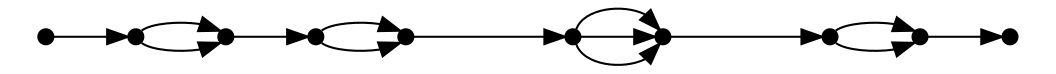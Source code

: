 digraph G {

node [width=0.1,height=0.1,fontsize=10,shape=point];
edge [fontsize=12];
rankdir=LR;
margin="0.2,0";

1 -> 2;
2 -> 3;
2 -> 3;
3 -> 4;
4 -> 5;
4 -> 5;

5 -> 6 [minlen=2];

6 -> 7;
6 -> 7;
6 -> 7;

7 -> 8 [minlen=2];

8 -> 9;
8 -> 9;
9 -> 10;

}
